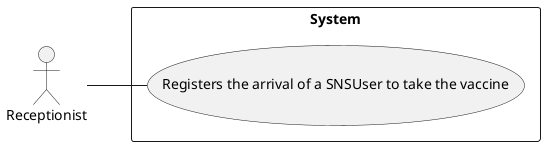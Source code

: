 @startuml
'https://plantuml.com/use-case-diagram

left to right direction

rectangle System {
  usecase "Registers the arrival of a SNSUser to take the vaccine" as UC4
}

:Receptionist: as Rcp

Rcp -- UC4
@enduml